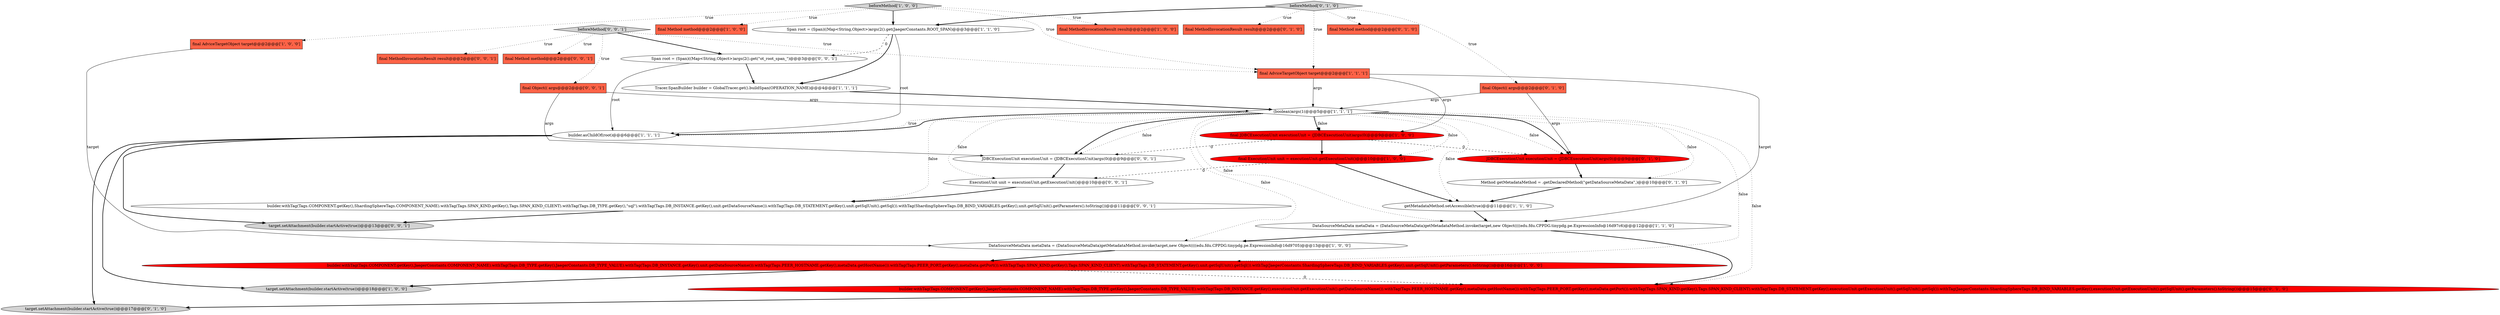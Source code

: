 digraph {
1 [style = filled, label = "DataSourceMetaData metaData = (DataSourceMetaData)getMetadataMethod.invoke(target,new Object((((edu.fdu.CPPDG.tinypdg.pe.ExpressionInfo@16d9705)@@@13@@@['1', '0', '0']", fillcolor = white, shape = ellipse image = "AAA0AAABBB1BBB"];
23 [style = filled, label = "target.setAttachment(builder.startActive(true))@@@17@@@['0', '1', '0']", fillcolor = lightgray, shape = ellipse image = "AAA0AAABBB2BBB"];
9 [style = filled, label = "final AdviceTargetObject target@@@2@@@['1', '0', '0']", fillcolor = tomato, shape = box image = "AAA0AAABBB1BBB"];
0 [style = filled, label = "getMetadataMethod.setAccessible(true)@@@11@@@['1', '1', '0']", fillcolor = white, shape = ellipse image = "AAA0AAABBB1BBB"];
20 [style = filled, label = "builder.withTag(Tags.COMPONENT.getKey(),JaegerConstants.COMPONENT_NAME).withTag(Tags.DB_TYPE.getKey(),JaegerConstants.DB_TYPE_VALUE).withTag(Tags.DB_INSTANCE.getKey(),executionUnit.getExecutionUnit().getDataSourceName()).withTag(Tags.PEER_HOSTNAME.getKey(),metaData.getHostName()).withTag(Tags.PEER_PORT.getKey(),metaData.getPort()).withTag(Tags.SPAN_KIND.getKey(),Tags.SPAN_KIND_CLIENT).withTag(Tags.DB_STATEMENT.getKey(),executionUnit.getExecutionUnit().getSqlUnit().getSql()).withTag(JaegerConstants.ShardingSphereTags.DB_BIND_VARIABLES.getKey(),executionUnit.getExecutionUnit().getSqlUnit().getParameters().toString())@@@15@@@['0', '1', '0']", fillcolor = red, shape = ellipse image = "AAA1AAABBB2BBB"];
7 [style = filled, label = "final JDBCExecutionUnit executionUnit = (JDBCExecutionUnit)args(0(@@@9@@@['1', '0', '0']", fillcolor = red, shape = ellipse image = "AAA1AAABBB1BBB"];
25 [style = filled, label = "ExecutionUnit unit = executionUnit.getExecutionUnit()@@@10@@@['0', '0', '1']", fillcolor = white, shape = ellipse image = "AAA0AAABBB3BBB"];
14 [style = filled, label = "beforeMethod['1', '0', '0']", fillcolor = lightgray, shape = diamond image = "AAA0AAABBB1BBB"];
22 [style = filled, label = "final MethodInvocationResult result@@@2@@@['0', '1', '0']", fillcolor = tomato, shape = box image = "AAA0AAABBB2BBB"];
29 [style = filled, label = "final Object(( args@@@2@@@['0', '0', '1']", fillcolor = tomato, shape = box image = "AAA0AAABBB3BBB"];
12 [style = filled, label = "final AdviceTargetObject target@@@2@@@['1', '1', '1']", fillcolor = tomato, shape = box image = "AAA0AAABBB1BBB"];
3 [style = filled, label = "builder.withTag(Tags.COMPONENT.getKey(),JaegerConstants.COMPONENT_NAME).withTag(Tags.DB_TYPE.getKey(),JaegerConstants.DB_TYPE_VALUE).withTag(Tags.DB_INSTANCE.getKey(),unit.getDataSourceName()).withTag(Tags.PEER_HOSTNAME.getKey(),metaData.getHostName()).withTag(Tags.PEER_PORT.getKey(),metaData.getPort()).withTag(Tags.SPAN_KIND.getKey(),Tags.SPAN_KIND_CLIENT).withTag(Tags.DB_STATEMENT.getKey(),unit.getSqlUnit().getSql()).withTag(JaegerConstants.ShardingSphereTags.DB_BIND_VARIABLES.getKey(),unit.getSqlUnit().getParameters().toString())@@@16@@@['1', '0', '0']", fillcolor = red, shape = ellipse image = "AAA1AAABBB1BBB"];
2 [style = filled, label = "target.setAttachment(builder.startActive(true))@@@18@@@['1', '0', '0']", fillcolor = lightgray, shape = ellipse image = "AAA0AAABBB1BBB"];
30 [style = filled, label = "final MethodInvocationResult result@@@2@@@['0', '0', '1']", fillcolor = tomato, shape = box image = "AAA0AAABBB3BBB"];
11 [style = filled, label = "builder.asChildOf(root)@@@6@@@['1', '1', '1']", fillcolor = white, shape = ellipse image = "AAA0AAABBB1BBB"];
27 [style = filled, label = "JDBCExecutionUnit executionUnit = (JDBCExecutionUnit)args(0(@@@9@@@['0', '0', '1']", fillcolor = white, shape = ellipse image = "AAA0AAABBB3BBB"];
4 [style = filled, label = "final Method method@@@2@@@['1', '0', '0']", fillcolor = tomato, shape = box image = "AAA0AAABBB1BBB"];
6 [style = filled, label = "Span root = (Span)((Map<String,Object>)args(2().get(JaegerConstants.ROOT_SPAN)@@@3@@@['1', '1', '0']", fillcolor = white, shape = ellipse image = "AAA0AAABBB1BBB"];
5 [style = filled, label = "final MethodInvocationResult result@@@2@@@['1', '0', '0']", fillcolor = tomato, shape = box image = "AAA0AAABBB1BBB"];
24 [style = filled, label = "beforeMethod['0', '0', '1']", fillcolor = lightgray, shape = diamond image = "AAA0AAABBB3BBB"];
19 [style = filled, label = "beforeMethod['0', '1', '0']", fillcolor = lightgray, shape = diamond image = "AAA0AAABBB2BBB"];
17 [style = filled, label = "final Method method@@@2@@@['0', '1', '0']", fillcolor = tomato, shape = box image = "AAA0AAABBB2BBB"];
31 [style = filled, label = "builder.withTag(Tags.COMPONENT.getKey(),ShardingSphereTags.COMPONENT_NAME).withTag(Tags.SPAN_KIND.getKey(),Tags.SPAN_KIND_CLIENT).withTag(Tags.DB_TYPE.getKey(),\"sql\").withTag(Tags.DB_INSTANCE.getKey(),unit.getDataSourceName()).withTag(Tags.DB_STATEMENT.getKey(),unit.getSqlUnit().getSql()).withTag(ShardingSphereTags.DB_BIND_VARIABLES.getKey(),unit.getSqlUnit().getParameters().toString())@@@11@@@['0', '0', '1']", fillcolor = white, shape = ellipse image = "AAA0AAABBB3BBB"];
13 [style = filled, label = "DataSourceMetaData metaData = (DataSourceMetaData)getMetadataMethod.invoke(target,new Object((((edu.fdu.CPPDG.tinypdg.pe.ExpressionInfo@16d97c6)@@@12@@@['1', '1', '0']", fillcolor = white, shape = ellipse image = "AAA0AAABBB1BBB"];
16 [style = filled, label = "final Object(( args@@@2@@@['0', '1', '0']", fillcolor = tomato, shape = box image = "AAA0AAABBB2BBB"];
26 [style = filled, label = "final Method method@@@2@@@['0', '0', '1']", fillcolor = tomato, shape = box image = "AAA0AAABBB3BBB"];
21 [style = filled, label = "Method getMetadataMethod = .getDeclaredMethod(\"getDataSourceMetaData\",)@@@10@@@['0', '1', '0']", fillcolor = white, shape = ellipse image = "AAA0AAABBB2BBB"];
18 [style = filled, label = "JDBCExecutionUnit executionUnit = (JDBCExecutionUnit)args(0(@@@9@@@['0', '1', '0']", fillcolor = red, shape = ellipse image = "AAA1AAABBB2BBB"];
8 [style = filled, label = "Tracer.SpanBuilder builder = GlobalTracer.get().buildSpan(OPERATION_NAME)@@@4@@@['1', '1', '1']", fillcolor = white, shape = ellipse image = "AAA0AAABBB1BBB"];
28 [style = filled, label = "Span root = (Span)((Map<String,Object>)args(2().get(\"ot_root_span_\")@@@3@@@['0', '0', '1']", fillcolor = white, shape = ellipse image = "AAA0AAABBB3BBB"];
10 [style = filled, label = "final ExecutionUnit unit = executionUnit.getExecutionUnit()@@@10@@@['1', '0', '0']", fillcolor = red, shape = ellipse image = "AAA1AAABBB1BBB"];
32 [style = filled, label = "target.setAttachment(builder.startActive(true))@@@13@@@['0', '0', '1']", fillcolor = lightgray, shape = ellipse image = "AAA0AAABBB3BBB"];
15 [style = filled, label = "(boolean)args(1(@@@5@@@['1', '1', '1']", fillcolor = white, shape = diamond image = "AAA0AAABBB1BBB"];
24->28 [style = bold, label=""];
24->12 [style = dotted, label="true"];
15->3 [style = dotted, label="false"];
8->15 [style = bold, label=""];
7->18 [style = dashed, label="0"];
15->7 [style = bold, label=""];
0->13 [style = bold, label=""];
21->0 [style = bold, label=""];
14->12 [style = dotted, label="true"];
7->10 [style = bold, label=""];
19->17 [style = dotted, label="true"];
31->32 [style = bold, label=""];
29->15 [style = solid, label="args"];
24->29 [style = dotted, label="true"];
12->13 [style = solid, label="target"];
1->3 [style = bold, label=""];
19->12 [style = dotted, label="true"];
24->30 [style = dotted, label="true"];
11->32 [style = bold, label=""];
15->1 [style = dotted, label="false"];
19->6 [style = bold, label=""];
29->27 [style = solid, label="args"];
15->18 [style = bold, label=""];
15->21 [style = dotted, label="false"];
11->2 [style = bold, label=""];
13->1 [style = bold, label=""];
25->31 [style = bold, label=""];
7->27 [style = dashed, label="0"];
6->28 [style = dashed, label="0"];
9->1 [style = solid, label="target"];
14->5 [style = dotted, label="true"];
15->0 [style = dotted, label="false"];
16->15 [style = solid, label="args"];
15->11 [style = bold, label=""];
3->2 [style = bold, label=""];
20->23 [style = bold, label=""];
24->26 [style = dotted, label="true"];
15->25 [style = dotted, label="false"];
28->8 [style = bold, label=""];
10->0 [style = bold, label=""];
12->7 [style = solid, label="args"];
6->8 [style = bold, label=""];
19->22 [style = dotted, label="true"];
15->11 [style = dotted, label="true"];
19->16 [style = dotted, label="true"];
3->20 [style = dashed, label="0"];
15->31 [style = dotted, label="false"];
15->27 [style = dotted, label="false"];
15->18 [style = dotted, label="false"];
15->20 [style = dotted, label="false"];
15->13 [style = dotted, label="false"];
12->15 [style = solid, label="args"];
14->9 [style = dotted, label="true"];
18->21 [style = bold, label=""];
6->11 [style = solid, label="root"];
28->11 [style = solid, label="root"];
14->4 [style = dotted, label="true"];
15->27 [style = bold, label=""];
15->7 [style = dotted, label="false"];
11->23 [style = bold, label=""];
16->18 [style = solid, label="args"];
14->6 [style = bold, label=""];
27->25 [style = bold, label=""];
15->10 [style = dotted, label="false"];
10->25 [style = dashed, label="0"];
13->20 [style = bold, label=""];
}
